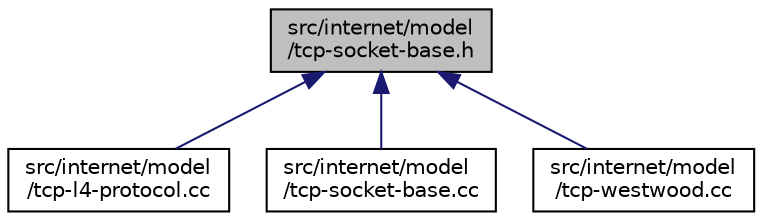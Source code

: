 digraph "src/internet/model/tcp-socket-base.h"
{
 // LATEX_PDF_SIZE
  edge [fontname="Helvetica",fontsize="10",labelfontname="Helvetica",labelfontsize="10"];
  node [fontname="Helvetica",fontsize="10",shape=record];
  Node1 [label="src/internet/model\l/tcp-socket-base.h",height=0.2,width=0.4,color="black", fillcolor="grey75", style="filled", fontcolor="black",tooltip=" "];
  Node1 -> Node2 [dir="back",color="midnightblue",fontsize="10",style="solid",fontname="Helvetica"];
  Node2 [label="src/internet/model\l/tcp-l4-protocol.cc",height=0.2,width=0.4,color="black", fillcolor="white", style="filled",URL="$tcp-l4-protocol_8cc.html",tooltip=" "];
  Node1 -> Node3 [dir="back",color="midnightblue",fontsize="10",style="solid",fontname="Helvetica"];
  Node3 [label="src/internet/model\l/tcp-socket-base.cc",height=0.2,width=0.4,color="black", fillcolor="white", style="filled",URL="$tcp-socket-base_8cc.html",tooltip=" "];
  Node1 -> Node4 [dir="back",color="midnightblue",fontsize="10",style="solid",fontname="Helvetica"];
  Node4 [label="src/internet/model\l/tcp-westwood.cc",height=0.2,width=0.4,color="black", fillcolor="white", style="filled",URL="$tcp-westwood_8cc.html",tooltip=" "];
}
